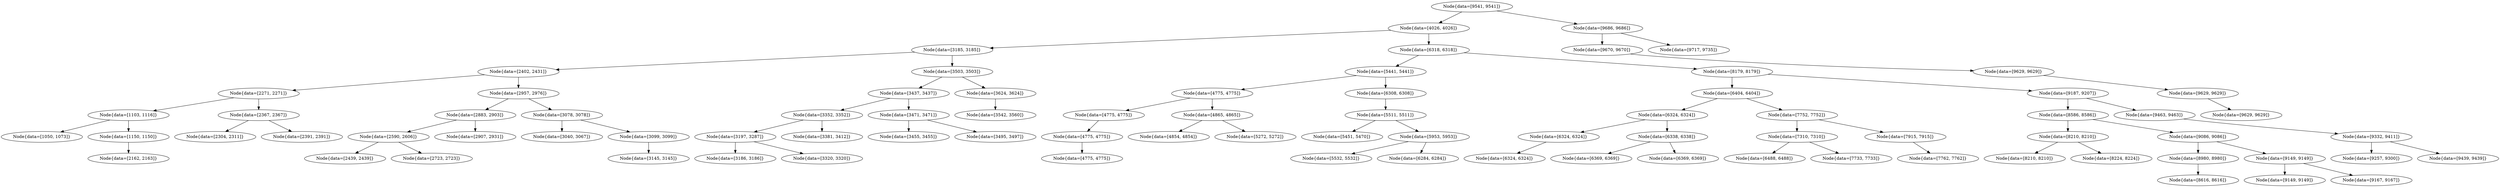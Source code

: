digraph G{
1820350417 [label="Node{data=[9541, 9541]}"]
1820350417 -> 1095615434
1095615434 [label="Node{data=[4026, 4026]}"]
1095615434 -> 672813369
672813369 [label="Node{data=[3185, 3185]}"]
672813369 -> 1498629722
1498629722 [label="Node{data=[2402, 2431]}"]
1498629722 -> 922991742
922991742 [label="Node{data=[2271, 2271]}"]
922991742 -> 411003591
411003591 [label="Node{data=[1103, 1116]}"]
411003591 -> 1645638504
1645638504 [label="Node{data=[1050, 1073]}"]
411003591 -> 557091046
557091046 [label="Node{data=[1150, 1150]}"]
557091046 -> 192815346
192815346 [label="Node{data=[2162, 2163]}"]
922991742 -> 1748257288
1748257288 [label="Node{data=[2367, 2367]}"]
1748257288 -> 963176789
963176789 [label="Node{data=[2304, 2311]}"]
1748257288 -> 1016997158
1016997158 [label="Node{data=[2391, 2391]}"]
1498629722 -> 1184758775
1184758775 [label="Node{data=[2957, 2976]}"]
1184758775 -> 213093670
213093670 [label="Node{data=[2883, 2903]}"]
213093670 -> 1928331172
1928331172 [label="Node{data=[2590, 2606]}"]
1928331172 -> 1058358218
1058358218 [label="Node{data=[2439, 2439]}"]
1928331172 -> 377378204
377378204 [label="Node{data=[2723, 2723]}"]
213093670 -> 112468168
112468168 [label="Node{data=[2907, 2931]}"]
1184758775 -> 187432293
187432293 [label="Node{data=[3078, 3078]}"]
187432293 -> 506848473
506848473 [label="Node{data=[3040, 3067]}"]
187432293 -> 2055438390
2055438390 [label="Node{data=[3099, 3099]}"]
2055438390 -> 1561746894
1561746894 [label="Node{data=[3145, 3145]}"]
672813369 -> 159531996
159531996 [label="Node{data=[3503, 3503]}"]
159531996 -> 941653273
941653273 [label="Node{data=[3437, 3437]}"]
941653273 -> 1589958683
1589958683 [label="Node{data=[3352, 3352]}"]
1589958683 -> 835917344
835917344 [label="Node{data=[3197, 3287]}"]
835917344 -> 710160229
710160229 [label="Node{data=[3186, 3186]}"]
835917344 -> 287790979
287790979 [label="Node{data=[3320, 3320]}"]
1589958683 -> 1775976892
1775976892 [label="Node{data=[3381, 3412]}"]
941653273 -> 1074804913
1074804913 [label="Node{data=[3471, 3471]}"]
1074804913 -> 1270089937
1270089937 [label="Node{data=[3455, 3455]}"]
1074804913 -> 1619318123
1619318123 [label="Node{data=[3495, 3497]}"]
159531996 -> 1407303270
1407303270 [label="Node{data=[3624, 3624]}"]
1407303270 -> 309711131
309711131 [label="Node{data=[3542, 3560]}"]
1095615434 -> 2037162244
2037162244 [label="Node{data=[6318, 6318]}"]
2037162244 -> 1065688271
1065688271 [label="Node{data=[5441, 5441]}"]
1065688271 -> 1640597463
1640597463 [label="Node{data=[4775, 4775]}"]
1640597463 -> 1569226748
1569226748 [label="Node{data=[4775, 4775]}"]
1569226748 -> 1097892296
1097892296 [label="Node{data=[4775, 4775]}"]
1097892296 -> 1443139149
1443139149 [label="Node{data=[4775, 4775]}"]
1640597463 -> 2078166117
2078166117 [label="Node{data=[4865, 4865]}"]
2078166117 -> 1698147197
1698147197 [label="Node{data=[4854, 4854]}"]
2078166117 -> 546048210
546048210 [label="Node{data=[5272, 5272]}"]
1065688271 -> 1384684648
1384684648 [label="Node{data=[6308, 6308]}"]
1384684648 -> 1539067704
1539067704 [label="Node{data=[5511, 5511]}"]
1539067704 -> 59276145
59276145 [label="Node{data=[5451, 5470]}"]
1539067704 -> 1124219210
1124219210 [label="Node{data=[5953, 5953]}"]
1124219210 -> 1434424990
1434424990 [label="Node{data=[5532, 5532]}"]
1124219210 -> 1820575366
1820575366 [label="Node{data=[6284, 6284]}"]
2037162244 -> 739277716
739277716 [label="Node{data=[8179, 8179]}"]
739277716 -> 2114641717
2114641717 [label="Node{data=[6404, 6404]}"]
2114641717 -> 1474850060
1474850060 [label="Node{data=[6324, 6324]}"]
1474850060 -> 632108673
632108673 [label="Node{data=[6324, 6324]}"]
632108673 -> 181282171
181282171 [label="Node{data=[6324, 6324]}"]
1474850060 -> 580235360
580235360 [label="Node{data=[6338, 6338]}"]
580235360 -> 914438451
914438451 [label="Node{data=[6369, 6369]}"]
580235360 -> 2060716124
2060716124 [label="Node{data=[6369, 6369]}"]
2114641717 -> 30019456
30019456 [label="Node{data=[7752, 7752]}"]
30019456 -> 240363881
240363881 [label="Node{data=[7310, 7310]}"]
240363881 -> 832852273
832852273 [label="Node{data=[6488, 6488]}"]
240363881 -> 1801988529
1801988529 [label="Node{data=[7733, 7733]}"]
30019456 -> 982490451
982490451 [label="Node{data=[7915, 7915]}"]
982490451 -> 696542090
696542090 [label="Node{data=[7762, 7762]}"]
739277716 -> 985305682
985305682 [label="Node{data=[9187, 9207]}"]
985305682 -> 280301845
280301845 [label="Node{data=[8586, 8586]}"]
280301845 -> 1452700501
1452700501 [label="Node{data=[8210, 8210]}"]
1452700501 -> 1543819838
1543819838 [label="Node{data=[8210, 8210]}"]
1452700501 -> 851637230
851637230 [label="Node{data=[8224, 8224]}"]
280301845 -> 172450074
172450074 [label="Node{data=[9086, 9086]}"]
172450074 -> 1873721308
1873721308 [label="Node{data=[8980, 8980]}"]
1873721308 -> 356588853
356588853 [label="Node{data=[8616, 8616]}"]
172450074 -> 817484272
817484272 [label="Node{data=[9149, 9149]}"]
817484272 -> 29829452
29829452 [label="Node{data=[9149, 9149]}"]
817484272 -> 458059519
458059519 [label="Node{data=[9167, 9167]}"]
985305682 -> 108552214
108552214 [label="Node{data=[9463, 9463]}"]
108552214 -> 2024802168
2024802168 [label="Node{data=[9332, 9411]}"]
2024802168 -> 1074125931
1074125931 [label="Node{data=[9257, 9300]}"]
2024802168 -> 818898946
818898946 [label="Node{data=[9439, 9439]}"]
1820350417 -> 1970456285
1970456285 [label="Node{data=[9686, 9686]}"]
1970456285 -> 226596044
226596044 [label="Node{data=[9670, 9670]}"]
226596044 -> 1669982099
1669982099 [label="Node{data=[9629, 9629]}"]
1669982099 -> 676142232
676142232 [label="Node{data=[9629, 9629]}"]
676142232 -> 1265267554
1265267554 [label="Node{data=[9629, 9629]}"]
1970456285 -> 1254926647
1254926647 [label="Node{data=[9717, 9735]}"]
}
